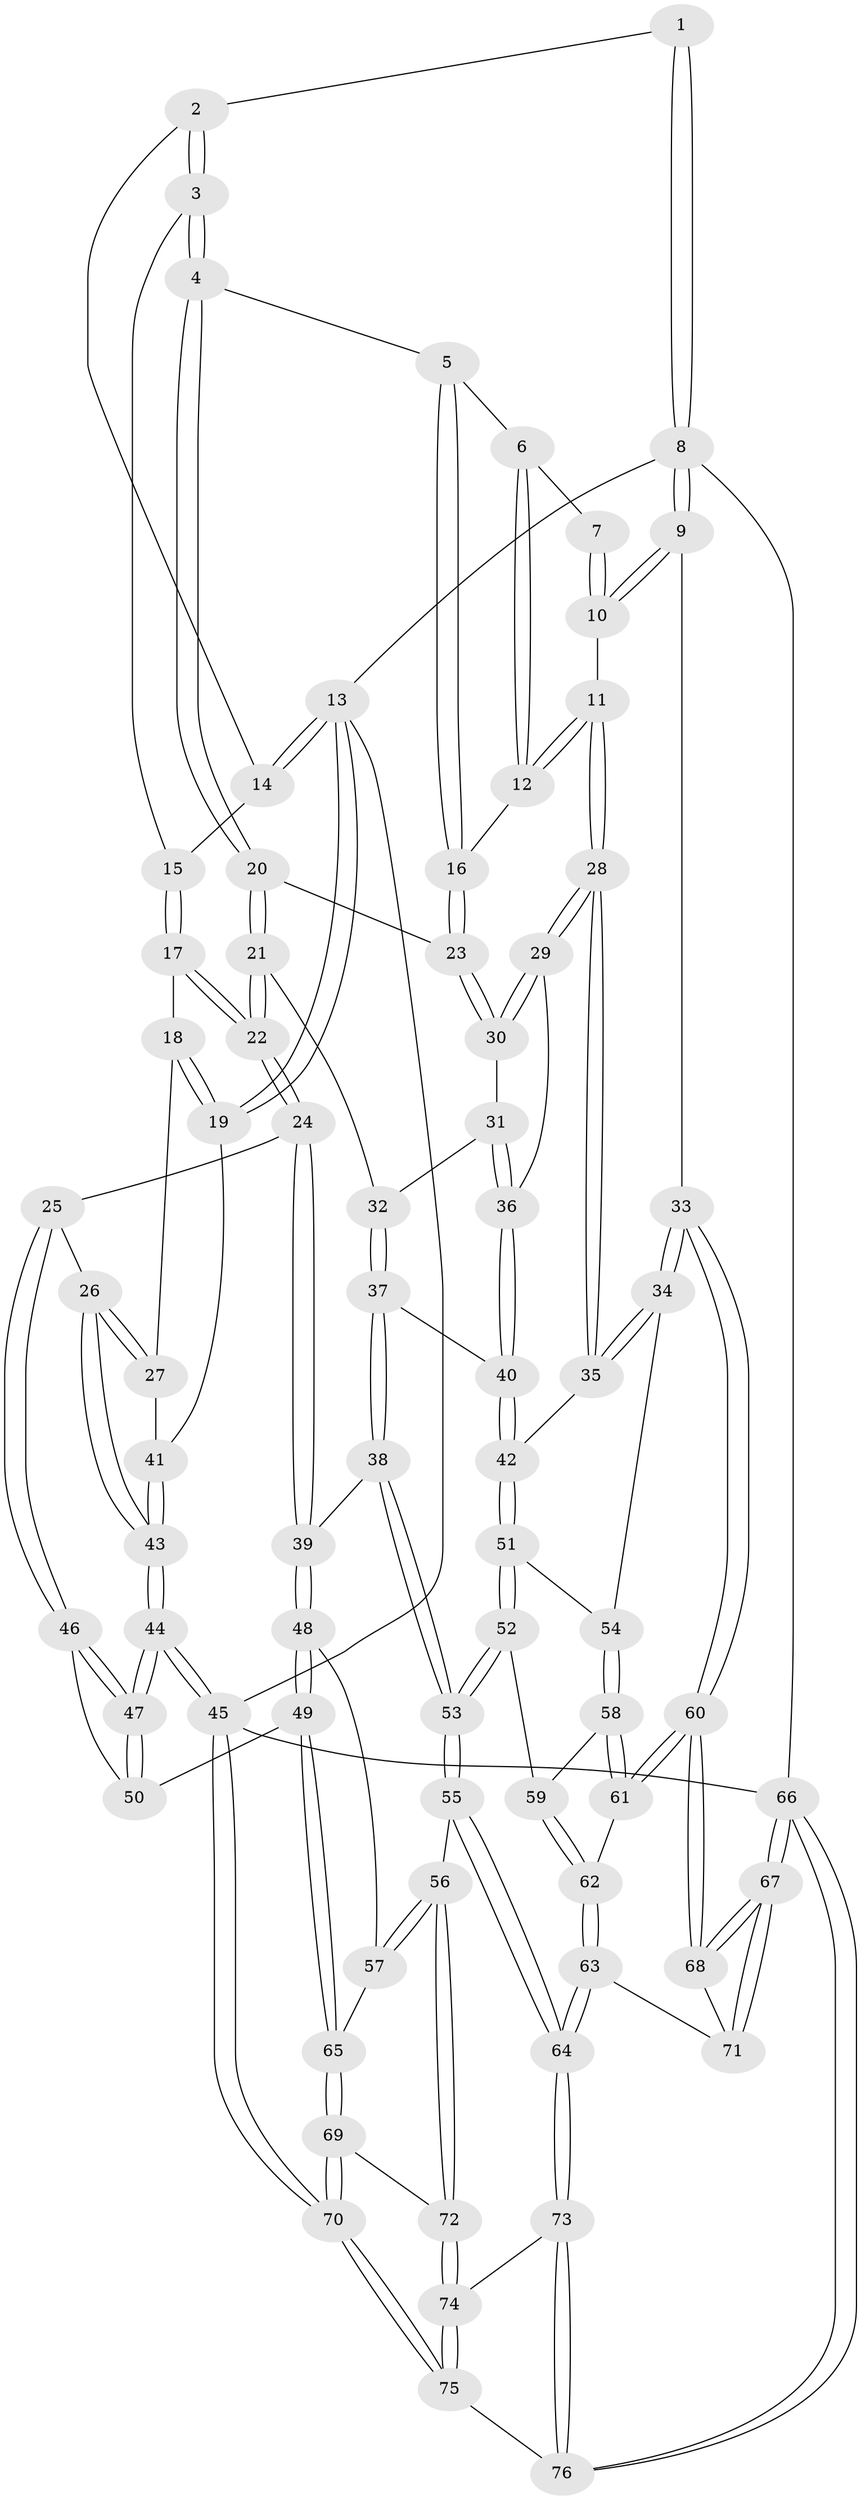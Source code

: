 // Generated by graph-tools (version 1.1) at 2025/03/03/09/25 03:03:27]
// undirected, 76 vertices, 187 edges
graph export_dot {
graph [start="1"]
  node [color=gray90,style=filled];
  1 [pos="+1+0"];
  2 [pos="+0.5604483030186784+0"];
  3 [pos="+0.5608758999018539+0"];
  4 [pos="+0.6181234321590514+0.03470282699671103"];
  5 [pos="+0.7750517188620782+0.06948593800452728"];
  6 [pos="+0.8683845124228942+0.0533553186190791"];
  7 [pos="+0.9166791721461913+0"];
  8 [pos="+1+0"];
  9 [pos="+1+0.22431171318335819"];
  10 [pos="+1+0.217278121095118"];
  11 [pos="+0.9918581647690056+0.22546246650845164"];
  12 [pos="+0.9081546952919199+0.1936040742522364"];
  13 [pos="+0+0"];
  14 [pos="+0+0"];
  15 [pos="+0.3460490178509376+0.10050923810292606"];
  16 [pos="+0.8461925361195027+0.20210825265088428"];
  17 [pos="+0.31350626386951536+0.15962488988337464"];
  18 [pos="+0.3061862468743722+0.15778078750937485"];
  19 [pos="+0+0"];
  20 [pos="+0.6091146237834093+0.16115335040132622"];
  21 [pos="+0.5398378612663192+0.25381807279153085"];
  22 [pos="+0.4191120530235659+0.32941767633114405"];
  23 [pos="+0.7673877213052597+0.24337066291277157"];
  24 [pos="+0.3906291333564938+0.4055128876942442"];
  25 [pos="+0.3698924786844212+0.4143446679337046"];
  26 [pos="+0.2679694297893585+0.3985829522574266"];
  27 [pos="+0.07685581987254367+0.3035957498387747"];
  28 [pos="+0.8849558391404264+0.3816194451418739"];
  29 [pos="+0.8203317489859985+0.36693799107414166"];
  30 [pos="+0.7759361673825207+0.2964314423910474"];
  31 [pos="+0.675849953753937+0.36499807509093707"];
  32 [pos="+0.6659638500134307+0.36646286630627095"];
  33 [pos="+1+0.5879400906338675"];
  34 [pos="+1+0.5684794078616753"];
  35 [pos="+0.9492825610471575+0.5113544128889781"];
  36 [pos="+0.7727602304577825+0.4126885286745832"];
  37 [pos="+0.6554289833136956+0.507431461078303"];
  38 [pos="+0.5248061175603492+0.5393277703816906"];
  39 [pos="+0.5209114532493349+0.538551561475912"];
  40 [pos="+0.7266863437240905+0.5215959126987137"];
  41 [pos="+0+0.268503463879246"];
  42 [pos="+0.7679220603900914+0.5593556461960713"];
  43 [pos="+0+0.6277151913765251"];
  44 [pos="+0+0.6756650329902621"];
  45 [pos="+0+1"];
  46 [pos="+0.33912868111620426+0.47109973793991444"];
  47 [pos="+0+0.6730921046087074"];
  48 [pos="+0.46805630854424407+0.6691780518716894"];
  49 [pos="+0.33753061296500964+0.7624137089153947"];
  50 [pos="+0.2768171396198657+0.6961858068802161"];
  51 [pos="+0.7678209945977654+0.5627620036563619"];
  52 [pos="+0.6815613245033274+0.7382331311026162"];
  53 [pos="+0.6736300744780793+0.7439866027590886"];
  54 [pos="+0.8576687548410508+0.7034241850046641"];
  55 [pos="+0.6712932736345888+0.7503023872890026"];
  56 [pos="+0.6036555100463573+0.8176567462335013"];
  57 [pos="+0.5565720876861864+0.7829053255587419"];
  58 [pos="+0.8530629408155423+0.7156731749063401"];
  59 [pos="+0.7041683974156626+0.7368127798287374"];
  60 [pos="+1+0.7142527205410684"];
  61 [pos="+0.8792577347559091+0.7986348929633407"];
  62 [pos="+0.8714961412074397+0.817818059001804"];
  63 [pos="+0.8492702901359445+0.8914673001771711"];
  64 [pos="+0.8381925089442248+0.9011317845866599"];
  65 [pos="+0.3406106187302104+0.787617273051735"];
  66 [pos="+1+1"];
  67 [pos="+1+1"];
  68 [pos="+1+0.7302285644984"];
  69 [pos="+0.3383623616402006+0.8448963532510317"];
  70 [pos="+0.15781178937296908+1"];
  71 [pos="+0.918645818288898+0.8975496660774384"];
  72 [pos="+0.5926962466609164+0.862918991457962"];
  73 [pos="+0.7649211562532419+1"];
  74 [pos="+0.5930971516544445+0.8656395375391126"];
  75 [pos="+0.22365540943520398+1"];
  76 [pos="+0.7761414907445321+1"];
  1 -- 2;
  1 -- 8;
  1 -- 8;
  2 -- 3;
  2 -- 3;
  2 -- 14;
  3 -- 4;
  3 -- 4;
  3 -- 15;
  4 -- 5;
  4 -- 20;
  4 -- 20;
  5 -- 6;
  5 -- 16;
  5 -- 16;
  6 -- 7;
  6 -- 12;
  6 -- 12;
  7 -- 10;
  7 -- 10;
  8 -- 9;
  8 -- 9;
  8 -- 13;
  8 -- 66;
  9 -- 10;
  9 -- 10;
  9 -- 33;
  10 -- 11;
  11 -- 12;
  11 -- 12;
  11 -- 28;
  11 -- 28;
  12 -- 16;
  13 -- 14;
  13 -- 14;
  13 -- 19;
  13 -- 19;
  13 -- 45;
  14 -- 15;
  15 -- 17;
  15 -- 17;
  16 -- 23;
  16 -- 23;
  17 -- 18;
  17 -- 22;
  17 -- 22;
  18 -- 19;
  18 -- 19;
  18 -- 27;
  19 -- 41;
  20 -- 21;
  20 -- 21;
  20 -- 23;
  21 -- 22;
  21 -- 22;
  21 -- 32;
  22 -- 24;
  22 -- 24;
  23 -- 30;
  23 -- 30;
  24 -- 25;
  24 -- 39;
  24 -- 39;
  25 -- 26;
  25 -- 46;
  25 -- 46;
  26 -- 27;
  26 -- 27;
  26 -- 43;
  26 -- 43;
  27 -- 41;
  28 -- 29;
  28 -- 29;
  28 -- 35;
  28 -- 35;
  29 -- 30;
  29 -- 30;
  29 -- 36;
  30 -- 31;
  31 -- 32;
  31 -- 36;
  31 -- 36;
  32 -- 37;
  32 -- 37;
  33 -- 34;
  33 -- 34;
  33 -- 60;
  33 -- 60;
  34 -- 35;
  34 -- 35;
  34 -- 54;
  35 -- 42;
  36 -- 40;
  36 -- 40;
  37 -- 38;
  37 -- 38;
  37 -- 40;
  38 -- 39;
  38 -- 53;
  38 -- 53;
  39 -- 48;
  39 -- 48;
  40 -- 42;
  40 -- 42;
  41 -- 43;
  41 -- 43;
  42 -- 51;
  42 -- 51;
  43 -- 44;
  43 -- 44;
  44 -- 45;
  44 -- 45;
  44 -- 47;
  44 -- 47;
  45 -- 70;
  45 -- 70;
  45 -- 66;
  46 -- 47;
  46 -- 47;
  46 -- 50;
  47 -- 50;
  47 -- 50;
  48 -- 49;
  48 -- 49;
  48 -- 57;
  49 -- 50;
  49 -- 65;
  49 -- 65;
  51 -- 52;
  51 -- 52;
  51 -- 54;
  52 -- 53;
  52 -- 53;
  52 -- 59;
  53 -- 55;
  53 -- 55;
  54 -- 58;
  54 -- 58;
  55 -- 56;
  55 -- 64;
  55 -- 64;
  56 -- 57;
  56 -- 57;
  56 -- 72;
  56 -- 72;
  57 -- 65;
  58 -- 59;
  58 -- 61;
  58 -- 61;
  59 -- 62;
  59 -- 62;
  60 -- 61;
  60 -- 61;
  60 -- 68;
  60 -- 68;
  61 -- 62;
  62 -- 63;
  62 -- 63;
  63 -- 64;
  63 -- 64;
  63 -- 71;
  64 -- 73;
  64 -- 73;
  65 -- 69;
  65 -- 69;
  66 -- 67;
  66 -- 67;
  66 -- 76;
  66 -- 76;
  67 -- 68;
  67 -- 68;
  67 -- 71;
  67 -- 71;
  68 -- 71;
  69 -- 70;
  69 -- 70;
  69 -- 72;
  70 -- 75;
  70 -- 75;
  72 -- 74;
  72 -- 74;
  73 -- 74;
  73 -- 76;
  73 -- 76;
  74 -- 75;
  74 -- 75;
  75 -- 76;
}

